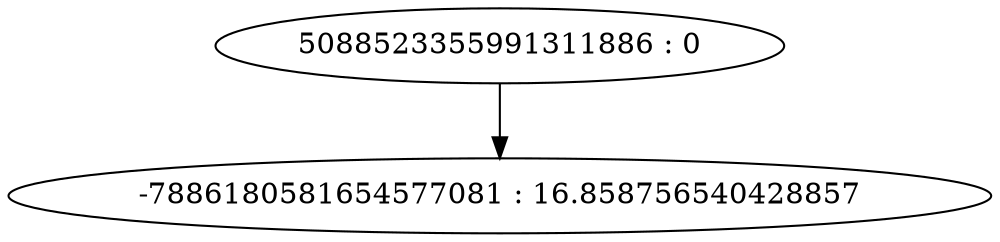 digraph "plots/tree_23.dot" {
	0 [label="5088523355991311886 : 0"]
	1 [label="-7886180581654577081 : 16.858756540428857"]
	0 -> 1
}
